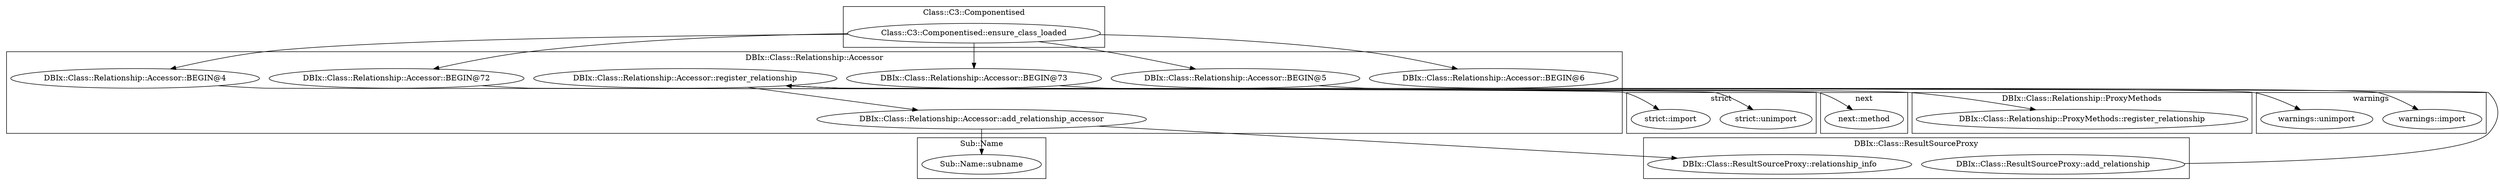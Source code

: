 digraph {
graph [overlap=false]
subgraph cluster_DBIx_Class_Relationship_Accessor {
	label="DBIx::Class::Relationship::Accessor";
	"DBIx::Class::Relationship::Accessor::BEGIN@72";
	"DBIx::Class::Relationship::Accessor::BEGIN@4";
	"DBIx::Class::Relationship::Accessor::BEGIN@6";
	"DBIx::Class::Relationship::Accessor::add_relationship_accessor";
	"DBIx::Class::Relationship::Accessor::register_relationship";
	"DBIx::Class::Relationship::Accessor::BEGIN@73";
	"DBIx::Class::Relationship::Accessor::BEGIN@5";
}
subgraph cluster_warnings {
	label="warnings";
	"warnings::unimport";
	"warnings::import";
}
subgraph cluster_strict {
	label="strict";
	"strict::import";
	"strict::unimport";
}
subgraph cluster_DBIx_Class_ResultSourceProxy {
	label="DBIx::Class::ResultSourceProxy";
	"DBIx::Class::ResultSourceProxy::relationship_info";
	"DBIx::Class::ResultSourceProxy::add_relationship";
}
subgraph cluster_Class_C3_Componentised {
	label="Class::C3::Componentised";
	"Class::C3::Componentised::ensure_class_loaded";
}
subgraph cluster_next {
	label="next";
	"next::method";
}
subgraph cluster_DBIx_Class_Relationship_ProxyMethods {
	label="DBIx::Class::Relationship::ProxyMethods";
	"DBIx::Class::Relationship::ProxyMethods::register_relationship";
}
subgraph cluster_Sub_Name {
	label="Sub::Name";
	"Sub::Name::subname";
}
"Class::C3::Componentised::ensure_class_loaded" -> "DBIx::Class::Relationship::Accessor::BEGIN@72";
"DBIx::Class::Relationship::Accessor::BEGIN@73" -> "warnings::unimport";
"DBIx::Class::Relationship::Accessor::add_relationship_accessor" -> "DBIx::Class::ResultSourceProxy::relationship_info";
"Class::C3::Componentised::ensure_class_loaded" -> "DBIx::Class::Relationship::Accessor::BEGIN@5";
"DBIx::Class::Relationship::Accessor::add_relationship_accessor" -> "Sub::Name::subname";
"DBIx::Class::Relationship::Accessor::register_relationship" -> "DBIx::Class::Relationship::ProxyMethods::register_relationship";
"Class::C3::Componentised::ensure_class_loaded" -> "DBIx::Class::Relationship::Accessor::BEGIN@6";
"Class::C3::Componentised::ensure_class_loaded" -> "DBIx::Class::Relationship::Accessor::BEGIN@73";
"DBIx::Class::Relationship::Accessor::BEGIN@72" -> "strict::unimport";
"DBIx::Class::Relationship::Accessor::BEGIN@5" -> "warnings::import";
"DBIx::Class::Relationship::Accessor::register_relationship" -> "next::method";
"Class::C3::Componentised::ensure_class_loaded" -> "DBIx::Class::Relationship::Accessor::BEGIN@4";
"DBIx::Class::ResultSourceProxy::add_relationship" -> "DBIx::Class::Relationship::Accessor::register_relationship";
"DBIx::Class::Relationship::Accessor::register_relationship" -> "DBIx::Class::Relationship::Accessor::add_relationship_accessor";
"DBIx::Class::Relationship::Accessor::BEGIN@4" -> "strict::import";
}
